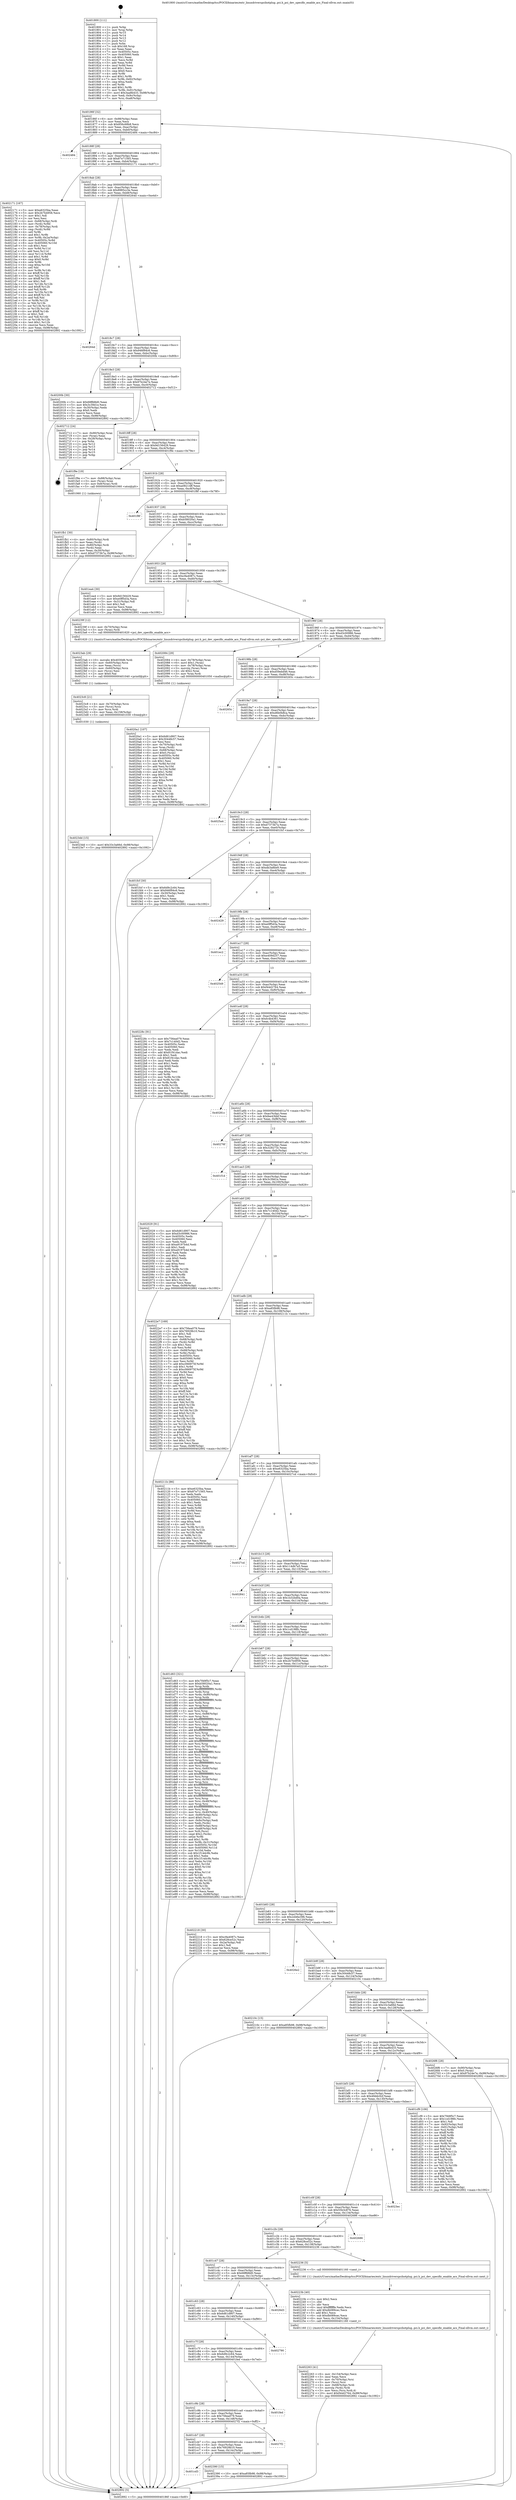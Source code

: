 digraph "0x401800" {
  label = "0x401800 (/mnt/c/Users/mathe/Desktop/tcc/POCII/binaries/extr_linuxdriverspcihotplug..pci.h_pci_dev_specific_enable_acs_Final-ollvm.out::main(0))"
  labelloc = "t"
  node[shape=record]

  Entry [label="",width=0.3,height=0.3,shape=circle,fillcolor=black,style=filled]
  "0x40186f" [label="{
     0x40186f [32]\l
     | [instrs]\l
     &nbsp;&nbsp;0x40186f \<+6\>: mov -0x98(%rbp),%eax\l
     &nbsp;&nbsp;0x401875 \<+2\>: mov %eax,%ecx\l
     &nbsp;&nbsp;0x401877 \<+6\>: sub $0x856c68b8,%ecx\l
     &nbsp;&nbsp;0x40187d \<+6\>: mov %eax,-0xac(%rbp)\l
     &nbsp;&nbsp;0x401883 \<+6\>: mov %ecx,-0xb0(%rbp)\l
     &nbsp;&nbsp;0x401889 \<+6\>: je 0000000000402484 \<main+0xc84\>\l
  }"]
  "0x402484" [label="{
     0x402484\l
  }", style=dashed]
  "0x40188f" [label="{
     0x40188f [28]\l
     | [instrs]\l
     &nbsp;&nbsp;0x40188f \<+5\>: jmp 0000000000401894 \<main+0x94\>\l
     &nbsp;&nbsp;0x401894 \<+6\>: mov -0xac(%rbp),%eax\l
     &nbsp;&nbsp;0x40189a \<+5\>: sub $0x87e71565,%eax\l
     &nbsp;&nbsp;0x40189f \<+6\>: mov %eax,-0xb4(%rbp)\l
     &nbsp;&nbsp;0x4018a5 \<+6\>: je 0000000000402171 \<main+0x971\>\l
  }"]
  Exit [label="",width=0.3,height=0.3,shape=circle,fillcolor=black,style=filled,peripheries=2]
  "0x402171" [label="{
     0x402171 [167]\l
     | [instrs]\l
     &nbsp;&nbsp;0x402171 \<+5\>: mov $0xe6325ba,%eax\l
     &nbsp;&nbsp;0x402176 \<+5\>: mov $0x2b7b4958,%ecx\l
     &nbsp;&nbsp;0x40217b \<+2\>: mov $0x1,%dl\l
     &nbsp;&nbsp;0x40217d \<+2\>: xor %esi,%esi\l
     &nbsp;&nbsp;0x40217f \<+4\>: mov -0x68(%rbp),%rdi\l
     &nbsp;&nbsp;0x402183 \<+3\>: mov (%rdi),%r8d\l
     &nbsp;&nbsp;0x402186 \<+4\>: mov -0x78(%rbp),%rdi\l
     &nbsp;&nbsp;0x40218a \<+3\>: cmp (%rdi),%r8d\l
     &nbsp;&nbsp;0x40218d \<+4\>: setl %r9b\l
     &nbsp;&nbsp;0x402191 \<+4\>: and $0x1,%r9b\l
     &nbsp;&nbsp;0x402195 \<+4\>: mov %r9b,-0x2a(%rbp)\l
     &nbsp;&nbsp;0x402199 \<+8\>: mov 0x40505c,%r8d\l
     &nbsp;&nbsp;0x4021a1 \<+8\>: mov 0x405060,%r10d\l
     &nbsp;&nbsp;0x4021a9 \<+3\>: sub $0x1,%esi\l
     &nbsp;&nbsp;0x4021ac \<+3\>: mov %r8d,%r11d\l
     &nbsp;&nbsp;0x4021af \<+3\>: add %esi,%r11d\l
     &nbsp;&nbsp;0x4021b2 \<+4\>: imul %r11d,%r8d\l
     &nbsp;&nbsp;0x4021b6 \<+4\>: and $0x1,%r8d\l
     &nbsp;&nbsp;0x4021ba \<+4\>: cmp $0x0,%r8d\l
     &nbsp;&nbsp;0x4021be \<+4\>: sete %r9b\l
     &nbsp;&nbsp;0x4021c2 \<+4\>: cmp $0xa,%r10d\l
     &nbsp;&nbsp;0x4021c6 \<+3\>: setl %bl\l
     &nbsp;&nbsp;0x4021c9 \<+3\>: mov %r9b,%r14b\l
     &nbsp;&nbsp;0x4021cc \<+4\>: xor $0xff,%r14b\l
     &nbsp;&nbsp;0x4021d0 \<+3\>: mov %bl,%r15b\l
     &nbsp;&nbsp;0x4021d3 \<+4\>: xor $0xff,%r15b\l
     &nbsp;&nbsp;0x4021d7 \<+3\>: xor $0x1,%dl\l
     &nbsp;&nbsp;0x4021da \<+3\>: mov %r14b,%r12b\l
     &nbsp;&nbsp;0x4021dd \<+4\>: and $0xff,%r12b\l
     &nbsp;&nbsp;0x4021e1 \<+3\>: and %dl,%r9b\l
     &nbsp;&nbsp;0x4021e4 \<+3\>: mov %r15b,%r13b\l
     &nbsp;&nbsp;0x4021e7 \<+4\>: and $0xff,%r13b\l
     &nbsp;&nbsp;0x4021eb \<+2\>: and %dl,%bl\l
     &nbsp;&nbsp;0x4021ed \<+3\>: or %r9b,%r12b\l
     &nbsp;&nbsp;0x4021f0 \<+3\>: or %bl,%r13b\l
     &nbsp;&nbsp;0x4021f3 \<+3\>: xor %r13b,%r12b\l
     &nbsp;&nbsp;0x4021f6 \<+3\>: or %r15b,%r14b\l
     &nbsp;&nbsp;0x4021f9 \<+4\>: xor $0xff,%r14b\l
     &nbsp;&nbsp;0x4021fd \<+3\>: or $0x1,%dl\l
     &nbsp;&nbsp;0x402200 \<+3\>: and %dl,%r14b\l
     &nbsp;&nbsp;0x402203 \<+3\>: or %r14b,%r12b\l
     &nbsp;&nbsp;0x402206 \<+4\>: test $0x1,%r12b\l
     &nbsp;&nbsp;0x40220a \<+3\>: cmovne %ecx,%eax\l
     &nbsp;&nbsp;0x40220d \<+6\>: mov %eax,-0x98(%rbp)\l
     &nbsp;&nbsp;0x402213 \<+5\>: jmp 0000000000402892 \<main+0x1092\>\l
  }"]
  "0x4018ab" [label="{
     0x4018ab [28]\l
     | [instrs]\l
     &nbsp;&nbsp;0x4018ab \<+5\>: jmp 00000000004018b0 \<main+0xb0\>\l
     &nbsp;&nbsp;0x4018b0 \<+6\>: mov -0xac(%rbp),%eax\l
     &nbsp;&nbsp;0x4018b6 \<+5\>: sub $0x8985cc3e,%eax\l
     &nbsp;&nbsp;0x4018bb \<+6\>: mov %eax,-0xb8(%rbp)\l
     &nbsp;&nbsp;0x4018c1 \<+6\>: je 000000000040264d \<main+0xe4d\>\l
  }"]
  "0x4023dd" [label="{
     0x4023dd [15]\l
     | [instrs]\l
     &nbsp;&nbsp;0x4023dd \<+10\>: movl $0x33c3a66d,-0x98(%rbp)\l
     &nbsp;&nbsp;0x4023e7 \<+5\>: jmp 0000000000402892 \<main+0x1092\>\l
  }"]
  "0x40264d" [label="{
     0x40264d\l
  }", style=dashed]
  "0x4018c7" [label="{
     0x4018c7 [28]\l
     | [instrs]\l
     &nbsp;&nbsp;0x4018c7 \<+5\>: jmp 00000000004018cc \<main+0xcc\>\l
     &nbsp;&nbsp;0x4018cc \<+6\>: mov -0xac(%rbp),%eax\l
     &nbsp;&nbsp;0x4018d2 \<+5\>: sub $0x946f94c6,%eax\l
     &nbsp;&nbsp;0x4018d7 \<+6\>: mov %eax,-0xbc(%rbp)\l
     &nbsp;&nbsp;0x4018dd \<+6\>: je 000000000040200b \<main+0x80b\>\l
  }"]
  "0x4023c8" [label="{
     0x4023c8 [21]\l
     | [instrs]\l
     &nbsp;&nbsp;0x4023c8 \<+4\>: mov -0x70(%rbp),%rcx\l
     &nbsp;&nbsp;0x4023cc \<+3\>: mov (%rcx),%rcx\l
     &nbsp;&nbsp;0x4023cf \<+3\>: mov %rcx,%rdi\l
     &nbsp;&nbsp;0x4023d2 \<+6\>: mov %eax,-0x158(%rbp)\l
     &nbsp;&nbsp;0x4023d8 \<+5\>: call 0000000000401030 \<free@plt\>\l
     | [calls]\l
     &nbsp;&nbsp;0x401030 \{1\} (unknown)\l
  }"]
  "0x40200b" [label="{
     0x40200b [30]\l
     | [instrs]\l
     &nbsp;&nbsp;0x40200b \<+5\>: mov $0x68ffd8d0,%eax\l
     &nbsp;&nbsp;0x402010 \<+5\>: mov $0x3c39d1e,%ecx\l
     &nbsp;&nbsp;0x402015 \<+3\>: mov -0x30(%rbp),%edx\l
     &nbsp;&nbsp;0x402018 \<+3\>: cmp $0x0,%edx\l
     &nbsp;&nbsp;0x40201b \<+3\>: cmove %ecx,%eax\l
     &nbsp;&nbsp;0x40201e \<+6\>: mov %eax,-0x98(%rbp)\l
     &nbsp;&nbsp;0x402024 \<+5\>: jmp 0000000000402892 \<main+0x1092\>\l
  }"]
  "0x4018e3" [label="{
     0x4018e3 [28]\l
     | [instrs]\l
     &nbsp;&nbsp;0x4018e3 \<+5\>: jmp 00000000004018e8 \<main+0xe8\>\l
     &nbsp;&nbsp;0x4018e8 \<+6\>: mov -0xac(%rbp),%eax\l
     &nbsp;&nbsp;0x4018ee \<+5\>: sub $0x97b24e7e,%eax\l
     &nbsp;&nbsp;0x4018f3 \<+6\>: mov %eax,-0xc0(%rbp)\l
     &nbsp;&nbsp;0x4018f9 \<+6\>: je 0000000000402712 \<main+0xf12\>\l
  }"]
  "0x4023ab" [label="{
     0x4023ab [29]\l
     | [instrs]\l
     &nbsp;&nbsp;0x4023ab \<+10\>: movabs $0x4030d6,%rdi\l
     &nbsp;&nbsp;0x4023b5 \<+4\>: mov -0x60(%rbp),%rcx\l
     &nbsp;&nbsp;0x4023b9 \<+2\>: mov %eax,(%rcx)\l
     &nbsp;&nbsp;0x4023bb \<+4\>: mov -0x60(%rbp),%rcx\l
     &nbsp;&nbsp;0x4023bf \<+2\>: mov (%rcx),%esi\l
     &nbsp;&nbsp;0x4023c1 \<+2\>: mov $0x0,%al\l
     &nbsp;&nbsp;0x4023c3 \<+5\>: call 0000000000401040 \<printf@plt\>\l
     | [calls]\l
     &nbsp;&nbsp;0x401040 \{1\} (unknown)\l
  }"]
  "0x402712" [label="{
     0x402712 [24]\l
     | [instrs]\l
     &nbsp;&nbsp;0x402712 \<+7\>: mov -0x90(%rbp),%rax\l
     &nbsp;&nbsp;0x402719 \<+2\>: mov (%rax),%eax\l
     &nbsp;&nbsp;0x40271b \<+4\>: lea -0x28(%rbp),%rsp\l
     &nbsp;&nbsp;0x40271f \<+1\>: pop %rbx\l
     &nbsp;&nbsp;0x402720 \<+2\>: pop %r12\l
     &nbsp;&nbsp;0x402722 \<+2\>: pop %r13\l
     &nbsp;&nbsp;0x402724 \<+2\>: pop %r14\l
     &nbsp;&nbsp;0x402726 \<+2\>: pop %r15\l
     &nbsp;&nbsp;0x402728 \<+1\>: pop %rbp\l
     &nbsp;&nbsp;0x402729 \<+1\>: ret\l
  }"]
  "0x4018ff" [label="{
     0x4018ff [28]\l
     | [instrs]\l
     &nbsp;&nbsp;0x4018ff \<+5\>: jmp 0000000000401904 \<main+0x104\>\l
     &nbsp;&nbsp;0x401904 \<+6\>: mov -0xac(%rbp),%eax\l
     &nbsp;&nbsp;0x40190a \<+5\>: sub $0x9d156429,%eax\l
     &nbsp;&nbsp;0x40190f \<+6\>: mov %eax,-0xc4(%rbp)\l
     &nbsp;&nbsp;0x401915 \<+6\>: je 0000000000401f9e \<main+0x79e\>\l
  }"]
  "0x401cd3" [label="{
     0x401cd3\l
  }", style=dashed]
  "0x401f9e" [label="{
     0x401f9e [19]\l
     | [instrs]\l
     &nbsp;&nbsp;0x401f9e \<+7\>: mov -0x88(%rbp),%rax\l
     &nbsp;&nbsp;0x401fa5 \<+3\>: mov (%rax),%rax\l
     &nbsp;&nbsp;0x401fa8 \<+4\>: mov 0x8(%rax),%rdi\l
     &nbsp;&nbsp;0x401fac \<+5\>: call 0000000000401060 \<atoi@plt\>\l
     | [calls]\l
     &nbsp;&nbsp;0x401060 \{1\} (unknown)\l
  }"]
  "0x40191b" [label="{
     0x40191b [28]\l
     | [instrs]\l
     &nbsp;&nbsp;0x40191b \<+5\>: jmp 0000000000401920 \<main+0x120\>\l
     &nbsp;&nbsp;0x401920 \<+6\>: mov -0xac(%rbp),%eax\l
     &nbsp;&nbsp;0x401926 \<+5\>: sub $0xa08214ff,%eax\l
     &nbsp;&nbsp;0x40192b \<+6\>: mov %eax,-0xc8(%rbp)\l
     &nbsp;&nbsp;0x401931 \<+6\>: je 0000000000401f8f \<main+0x78f\>\l
  }"]
  "0x402390" [label="{
     0x402390 [15]\l
     | [instrs]\l
     &nbsp;&nbsp;0x402390 \<+10\>: movl $0xa85fb98,-0x98(%rbp)\l
     &nbsp;&nbsp;0x40239a \<+5\>: jmp 0000000000402892 \<main+0x1092\>\l
  }"]
  "0x401f8f" [label="{
     0x401f8f\l
  }", style=dashed]
  "0x401937" [label="{
     0x401937 [28]\l
     | [instrs]\l
     &nbsp;&nbsp;0x401937 \<+5\>: jmp 000000000040193c \<main+0x13c\>\l
     &nbsp;&nbsp;0x40193c \<+6\>: mov -0xac(%rbp),%eax\l
     &nbsp;&nbsp;0x401942 \<+5\>: sub $0xb58020a1,%eax\l
     &nbsp;&nbsp;0x401947 \<+6\>: mov %eax,-0xcc(%rbp)\l
     &nbsp;&nbsp;0x40194d \<+6\>: je 0000000000401ea4 \<main+0x6a4\>\l
  }"]
  "0x401cb7" [label="{
     0x401cb7 [28]\l
     | [instrs]\l
     &nbsp;&nbsp;0x401cb7 \<+5\>: jmp 0000000000401cbc \<main+0x4bc\>\l
     &nbsp;&nbsp;0x401cbc \<+6\>: mov -0xac(%rbp),%eax\l
     &nbsp;&nbsp;0x401cc2 \<+5\>: sub $0x76929b10,%eax\l
     &nbsp;&nbsp;0x401cc7 \<+6\>: mov %eax,-0x14c(%rbp)\l
     &nbsp;&nbsp;0x401ccd \<+6\>: je 0000000000402390 \<main+0xb90\>\l
  }"]
  "0x401ea4" [label="{
     0x401ea4 [30]\l
     | [instrs]\l
     &nbsp;&nbsp;0x401ea4 \<+5\>: mov $0x9d156429,%eax\l
     &nbsp;&nbsp;0x401ea9 \<+5\>: mov $0xe0ff5d3a,%ecx\l
     &nbsp;&nbsp;0x401eae \<+3\>: mov -0x31(%rbp),%dl\l
     &nbsp;&nbsp;0x401eb1 \<+3\>: test $0x1,%dl\l
     &nbsp;&nbsp;0x401eb4 \<+3\>: cmovne %ecx,%eax\l
     &nbsp;&nbsp;0x401eb7 \<+6\>: mov %eax,-0x98(%rbp)\l
     &nbsp;&nbsp;0x401ebd \<+5\>: jmp 0000000000402892 \<main+0x1092\>\l
  }"]
  "0x401953" [label="{
     0x401953 [28]\l
     | [instrs]\l
     &nbsp;&nbsp;0x401953 \<+5\>: jmp 0000000000401958 \<main+0x158\>\l
     &nbsp;&nbsp;0x401958 \<+6\>: mov -0xac(%rbp),%eax\l
     &nbsp;&nbsp;0x40195e \<+5\>: sub $0xc9a4087c,%eax\l
     &nbsp;&nbsp;0x401963 \<+6\>: mov %eax,-0xd0(%rbp)\l
     &nbsp;&nbsp;0x401969 \<+6\>: je 000000000040239f \<main+0xb9f\>\l
  }"]
  "0x4027f2" [label="{
     0x4027f2\l
  }", style=dashed]
  "0x40239f" [label="{
     0x40239f [12]\l
     | [instrs]\l
     &nbsp;&nbsp;0x40239f \<+4\>: mov -0x70(%rbp),%rax\l
     &nbsp;&nbsp;0x4023a3 \<+3\>: mov (%rax),%rdi\l
     &nbsp;&nbsp;0x4023a6 \<+5\>: call 0000000000401620 \<pci_dev_specific_enable_acs\>\l
     | [calls]\l
     &nbsp;&nbsp;0x401620 \{1\} (/mnt/c/Users/mathe/Desktop/tcc/POCII/binaries/extr_linuxdriverspcihotplug..pci.h_pci_dev_specific_enable_acs_Final-ollvm.out::pci_dev_specific_enable_acs)\l
  }"]
  "0x40196f" [label="{
     0x40196f [28]\l
     | [instrs]\l
     &nbsp;&nbsp;0x40196f \<+5\>: jmp 0000000000401974 \<main+0x174\>\l
     &nbsp;&nbsp;0x401974 \<+6\>: mov -0xac(%rbp),%eax\l
     &nbsp;&nbsp;0x40197a \<+5\>: sub $0xd3c00986,%eax\l
     &nbsp;&nbsp;0x40197f \<+6\>: mov %eax,-0xd4(%rbp)\l
     &nbsp;&nbsp;0x401985 \<+6\>: je 0000000000402084 \<main+0x884\>\l
  }"]
  "0x401c9b" [label="{
     0x401c9b [28]\l
     | [instrs]\l
     &nbsp;&nbsp;0x401c9b \<+5\>: jmp 0000000000401ca0 \<main+0x4a0\>\l
     &nbsp;&nbsp;0x401ca0 \<+6\>: mov -0xac(%rbp),%eax\l
     &nbsp;&nbsp;0x401ca6 \<+5\>: sub $0x756ea079,%eax\l
     &nbsp;&nbsp;0x401cab \<+6\>: mov %eax,-0x148(%rbp)\l
     &nbsp;&nbsp;0x401cb1 \<+6\>: je 00000000004027f2 \<main+0xff2\>\l
  }"]
  "0x402084" [label="{
     0x402084 [29]\l
     | [instrs]\l
     &nbsp;&nbsp;0x402084 \<+4\>: mov -0x78(%rbp),%rax\l
     &nbsp;&nbsp;0x402088 \<+6\>: movl $0x1,(%rax)\l
     &nbsp;&nbsp;0x40208e \<+4\>: mov -0x78(%rbp),%rax\l
     &nbsp;&nbsp;0x402092 \<+3\>: movslq (%rax),%rax\l
     &nbsp;&nbsp;0x402095 \<+4\>: shl $0x2,%rax\l
     &nbsp;&nbsp;0x402099 \<+3\>: mov %rax,%rdi\l
     &nbsp;&nbsp;0x40209c \<+5\>: call 0000000000401050 \<malloc@plt\>\l
     | [calls]\l
     &nbsp;&nbsp;0x401050 \{1\} (unknown)\l
  }"]
  "0x40198b" [label="{
     0x40198b [28]\l
     | [instrs]\l
     &nbsp;&nbsp;0x40198b \<+5\>: jmp 0000000000401990 \<main+0x190\>\l
     &nbsp;&nbsp;0x401990 \<+6\>: mov -0xac(%rbp),%eax\l
     &nbsp;&nbsp;0x401996 \<+5\>: sub $0xd59ebd46,%eax\l
     &nbsp;&nbsp;0x40199b \<+6\>: mov %eax,-0xd8(%rbp)\l
     &nbsp;&nbsp;0x4019a1 \<+6\>: je 000000000040265c \<main+0xe5c\>\l
  }"]
  "0x401fed" [label="{
     0x401fed\l
  }", style=dashed]
  "0x40265c" [label="{
     0x40265c\l
  }", style=dashed]
  "0x4019a7" [label="{
     0x4019a7 [28]\l
     | [instrs]\l
     &nbsp;&nbsp;0x4019a7 \<+5\>: jmp 00000000004019ac \<main+0x1ac\>\l
     &nbsp;&nbsp;0x4019ac \<+6\>: mov -0xac(%rbp),%eax\l
     &nbsp;&nbsp;0x4019b2 \<+5\>: sub $0xd6b0b8ca,%eax\l
     &nbsp;&nbsp;0x4019b7 \<+6\>: mov %eax,-0xdc(%rbp)\l
     &nbsp;&nbsp;0x4019bd \<+6\>: je 00000000004025a4 \<main+0xda4\>\l
  }"]
  "0x401c7f" [label="{
     0x401c7f [28]\l
     | [instrs]\l
     &nbsp;&nbsp;0x401c7f \<+5\>: jmp 0000000000401c84 \<main+0x484\>\l
     &nbsp;&nbsp;0x401c84 \<+6\>: mov -0xac(%rbp),%eax\l
     &nbsp;&nbsp;0x401c8a \<+5\>: sub $0x6d9c2c64,%eax\l
     &nbsp;&nbsp;0x401c8f \<+6\>: mov %eax,-0x144(%rbp)\l
     &nbsp;&nbsp;0x401c95 \<+6\>: je 0000000000401fed \<main+0x7ed\>\l
  }"]
  "0x4025a4" [label="{
     0x4025a4\l
  }", style=dashed]
  "0x4019c3" [label="{
     0x4019c3 [28]\l
     | [instrs]\l
     &nbsp;&nbsp;0x4019c3 \<+5\>: jmp 00000000004019c8 \<main+0x1c8\>\l
     &nbsp;&nbsp;0x4019c8 \<+6\>: mov -0xac(%rbp),%eax\l
     &nbsp;&nbsp;0x4019ce \<+5\>: sub $0xd7373b7a,%eax\l
     &nbsp;&nbsp;0x4019d3 \<+6\>: mov %eax,-0xe0(%rbp)\l
     &nbsp;&nbsp;0x4019d9 \<+6\>: je 0000000000401fcf \<main+0x7cf\>\l
  }"]
  "0x402790" [label="{
     0x402790\l
  }", style=dashed]
  "0x401fcf" [label="{
     0x401fcf [30]\l
     | [instrs]\l
     &nbsp;&nbsp;0x401fcf \<+5\>: mov $0x6d9c2c64,%eax\l
     &nbsp;&nbsp;0x401fd4 \<+5\>: mov $0x946f94c6,%ecx\l
     &nbsp;&nbsp;0x401fd9 \<+3\>: mov -0x30(%rbp),%edx\l
     &nbsp;&nbsp;0x401fdc \<+3\>: cmp $0x1,%edx\l
     &nbsp;&nbsp;0x401fdf \<+3\>: cmovl %ecx,%eax\l
     &nbsp;&nbsp;0x401fe2 \<+6\>: mov %eax,-0x98(%rbp)\l
     &nbsp;&nbsp;0x401fe8 \<+5\>: jmp 0000000000402892 \<main+0x1092\>\l
  }"]
  "0x4019df" [label="{
     0x4019df [28]\l
     | [instrs]\l
     &nbsp;&nbsp;0x4019df \<+5\>: jmp 00000000004019e4 \<main+0x1e4\>\l
     &nbsp;&nbsp;0x4019e4 \<+6\>: mov -0xac(%rbp),%eax\l
     &nbsp;&nbsp;0x4019ea \<+5\>: sub $0xdb3a8be9,%eax\l
     &nbsp;&nbsp;0x4019ef \<+6\>: mov %eax,-0xe4(%rbp)\l
     &nbsp;&nbsp;0x4019f5 \<+6\>: je 0000000000402429 \<main+0xc29\>\l
  }"]
  "0x401c63" [label="{
     0x401c63 [28]\l
     | [instrs]\l
     &nbsp;&nbsp;0x401c63 \<+5\>: jmp 0000000000401c68 \<main+0x468\>\l
     &nbsp;&nbsp;0x401c68 \<+6\>: mov -0xac(%rbp),%eax\l
     &nbsp;&nbsp;0x401c6e \<+5\>: sub $0x6d61d907,%eax\l
     &nbsp;&nbsp;0x401c73 \<+6\>: mov %eax,-0x140(%rbp)\l
     &nbsp;&nbsp;0x401c79 \<+6\>: je 0000000000402790 \<main+0xf90\>\l
  }"]
  "0x402429" [label="{
     0x402429\l
  }", style=dashed]
  "0x4019fb" [label="{
     0x4019fb [28]\l
     | [instrs]\l
     &nbsp;&nbsp;0x4019fb \<+5\>: jmp 0000000000401a00 \<main+0x200\>\l
     &nbsp;&nbsp;0x401a00 \<+6\>: mov -0xac(%rbp),%eax\l
     &nbsp;&nbsp;0x401a06 \<+5\>: sub $0xe0ff5d3a,%eax\l
     &nbsp;&nbsp;0x401a0b \<+6\>: mov %eax,-0xe8(%rbp)\l
     &nbsp;&nbsp;0x401a11 \<+6\>: je 0000000000401ec2 \<main+0x6c2\>\l
  }"]
  "0x4026d3" [label="{
     0x4026d3\l
  }", style=dashed]
  "0x401ec2" [label="{
     0x401ec2\l
  }", style=dashed]
  "0x401a17" [label="{
     0x401a17 [28]\l
     | [instrs]\l
     &nbsp;&nbsp;0x401a17 \<+5\>: jmp 0000000000401a1c \<main+0x21c\>\l
     &nbsp;&nbsp;0x401a1c \<+6\>: mov -0xac(%rbp),%eax\l
     &nbsp;&nbsp;0x401a22 \<+5\>: sub $0xe409d257,%eax\l
     &nbsp;&nbsp;0x401a27 \<+6\>: mov %eax,-0xec(%rbp)\l
     &nbsp;&nbsp;0x401a2d \<+6\>: je 0000000000402549 \<main+0xd49\>\l
  }"]
  "0x402263" [label="{
     0x402263 [41]\l
     | [instrs]\l
     &nbsp;&nbsp;0x402263 \<+6\>: mov -0x154(%rbp),%ecx\l
     &nbsp;&nbsp;0x402269 \<+3\>: imul %eax,%ecx\l
     &nbsp;&nbsp;0x40226c \<+4\>: mov -0x70(%rbp),%rsi\l
     &nbsp;&nbsp;0x402270 \<+3\>: mov (%rsi),%rsi\l
     &nbsp;&nbsp;0x402273 \<+4\>: mov -0x68(%rbp),%rdi\l
     &nbsp;&nbsp;0x402277 \<+3\>: movslq (%rdi),%rdi\l
     &nbsp;&nbsp;0x40227a \<+3\>: mov %ecx,(%rsi,%rdi,4)\l
     &nbsp;&nbsp;0x40227d \<+10\>: movl $0xf44d2764,-0x98(%rbp)\l
     &nbsp;&nbsp;0x402287 \<+5\>: jmp 0000000000402892 \<main+0x1092\>\l
  }"]
  "0x402549" [label="{
     0x402549\l
  }", style=dashed]
  "0x401a33" [label="{
     0x401a33 [28]\l
     | [instrs]\l
     &nbsp;&nbsp;0x401a33 \<+5\>: jmp 0000000000401a38 \<main+0x238\>\l
     &nbsp;&nbsp;0x401a38 \<+6\>: mov -0xac(%rbp),%eax\l
     &nbsp;&nbsp;0x401a3e \<+5\>: sub $0xf44d2764,%eax\l
     &nbsp;&nbsp;0x401a43 \<+6\>: mov %eax,-0xf0(%rbp)\l
     &nbsp;&nbsp;0x401a49 \<+6\>: je 000000000040228c \<main+0xa8c\>\l
  }"]
  "0x40223b" [label="{
     0x40223b [40]\l
     | [instrs]\l
     &nbsp;&nbsp;0x40223b \<+5\>: mov $0x2,%ecx\l
     &nbsp;&nbsp;0x402240 \<+1\>: cltd\l
     &nbsp;&nbsp;0x402241 \<+2\>: idiv %ecx\l
     &nbsp;&nbsp;0x402243 \<+6\>: imul $0xfffffffe,%edx,%ecx\l
     &nbsp;&nbsp;0x402249 \<+6\>: add $0xdb089cec,%ecx\l
     &nbsp;&nbsp;0x40224f \<+3\>: add $0x1,%ecx\l
     &nbsp;&nbsp;0x402252 \<+6\>: sub $0xdb089cec,%ecx\l
     &nbsp;&nbsp;0x402258 \<+6\>: mov %ecx,-0x154(%rbp)\l
     &nbsp;&nbsp;0x40225e \<+5\>: call 0000000000401160 \<next_i\>\l
     | [calls]\l
     &nbsp;&nbsp;0x401160 \{1\} (/mnt/c/Users/mathe/Desktop/tcc/POCII/binaries/extr_linuxdriverspcihotplug..pci.h_pci_dev_specific_enable_acs_Final-ollvm.out::next_i)\l
  }"]
  "0x40228c" [label="{
     0x40228c [91]\l
     | [instrs]\l
     &nbsp;&nbsp;0x40228c \<+5\>: mov $0x756ea079,%eax\l
     &nbsp;&nbsp;0x402291 \<+5\>: mov $0x7c140d2,%ecx\l
     &nbsp;&nbsp;0x402296 \<+7\>: mov 0x40505c,%edx\l
     &nbsp;&nbsp;0x40229d \<+7\>: mov 0x405060,%esi\l
     &nbsp;&nbsp;0x4022a4 \<+2\>: mov %edx,%edi\l
     &nbsp;&nbsp;0x4022a6 \<+6\>: add $0x81f41dac,%edi\l
     &nbsp;&nbsp;0x4022ac \<+3\>: sub $0x1,%edi\l
     &nbsp;&nbsp;0x4022af \<+6\>: sub $0x81f41dac,%edi\l
     &nbsp;&nbsp;0x4022b5 \<+3\>: imul %edi,%edx\l
     &nbsp;&nbsp;0x4022b8 \<+3\>: and $0x1,%edx\l
     &nbsp;&nbsp;0x4022bb \<+3\>: cmp $0x0,%edx\l
     &nbsp;&nbsp;0x4022be \<+4\>: sete %r8b\l
     &nbsp;&nbsp;0x4022c2 \<+3\>: cmp $0xa,%esi\l
     &nbsp;&nbsp;0x4022c5 \<+4\>: setl %r9b\l
     &nbsp;&nbsp;0x4022c9 \<+3\>: mov %r8b,%r10b\l
     &nbsp;&nbsp;0x4022cc \<+3\>: and %r9b,%r10b\l
     &nbsp;&nbsp;0x4022cf \<+3\>: xor %r9b,%r8b\l
     &nbsp;&nbsp;0x4022d2 \<+3\>: or %r8b,%r10b\l
     &nbsp;&nbsp;0x4022d5 \<+4\>: test $0x1,%r10b\l
     &nbsp;&nbsp;0x4022d9 \<+3\>: cmovne %ecx,%eax\l
     &nbsp;&nbsp;0x4022dc \<+6\>: mov %eax,-0x98(%rbp)\l
     &nbsp;&nbsp;0x4022e2 \<+5\>: jmp 0000000000402892 \<main+0x1092\>\l
  }"]
  "0x401a4f" [label="{
     0x401a4f [28]\l
     | [instrs]\l
     &nbsp;&nbsp;0x401a4f \<+5\>: jmp 0000000000401a54 \<main+0x254\>\l
     &nbsp;&nbsp;0x401a54 \<+6\>: mov -0xac(%rbp),%eax\l
     &nbsp;&nbsp;0x401a5a \<+5\>: sub $0xfc4b4361,%eax\l
     &nbsp;&nbsp;0x401a5f \<+6\>: mov %eax,-0xf4(%rbp)\l
     &nbsp;&nbsp;0x401a65 \<+6\>: je 000000000040281c \<main+0x101c\>\l
  }"]
  "0x401c47" [label="{
     0x401c47 [28]\l
     | [instrs]\l
     &nbsp;&nbsp;0x401c47 \<+5\>: jmp 0000000000401c4c \<main+0x44c\>\l
     &nbsp;&nbsp;0x401c4c \<+6\>: mov -0xac(%rbp),%eax\l
     &nbsp;&nbsp;0x401c52 \<+5\>: sub $0x68ffd8d0,%eax\l
     &nbsp;&nbsp;0x401c57 \<+6\>: mov %eax,-0x13c(%rbp)\l
     &nbsp;&nbsp;0x401c5d \<+6\>: je 00000000004026d3 \<main+0xed3\>\l
  }"]
  "0x40281c" [label="{
     0x40281c\l
  }", style=dashed]
  "0x401a6b" [label="{
     0x401a6b [28]\l
     | [instrs]\l
     &nbsp;&nbsp;0x401a6b \<+5\>: jmp 0000000000401a70 \<main+0x270\>\l
     &nbsp;&nbsp;0x401a70 \<+6\>: mov -0xac(%rbp),%eax\l
     &nbsp;&nbsp;0x401a76 \<+5\>: sub $0xfee43bbf,%eax\l
     &nbsp;&nbsp;0x401a7b \<+6\>: mov %eax,-0xf8(%rbp)\l
     &nbsp;&nbsp;0x401a81 \<+6\>: je 000000000040276f \<main+0xf6f\>\l
  }"]
  "0x402236" [label="{
     0x402236 [5]\l
     | [instrs]\l
     &nbsp;&nbsp;0x402236 \<+5\>: call 0000000000401160 \<next_i\>\l
     | [calls]\l
     &nbsp;&nbsp;0x401160 \{1\} (/mnt/c/Users/mathe/Desktop/tcc/POCII/binaries/extr_linuxdriverspcihotplug..pci.h_pci_dev_specific_enable_acs_Final-ollvm.out::next_i)\l
  }"]
  "0x40276f" [label="{
     0x40276f\l
  }", style=dashed]
  "0x401a87" [label="{
     0x401a87 [28]\l
     | [instrs]\l
     &nbsp;&nbsp;0x401a87 \<+5\>: jmp 0000000000401a8c \<main+0x28c\>\l
     &nbsp;&nbsp;0x401a8c \<+6\>: mov -0xac(%rbp),%eax\l
     &nbsp;&nbsp;0x401a92 \<+5\>: sub $0x328273c,%eax\l
     &nbsp;&nbsp;0x401a97 \<+6\>: mov %eax,-0xfc(%rbp)\l
     &nbsp;&nbsp;0x401a9d \<+6\>: je 0000000000401f1d \<main+0x71d\>\l
  }"]
  "0x401c2b" [label="{
     0x401c2b [28]\l
     | [instrs]\l
     &nbsp;&nbsp;0x401c2b \<+5\>: jmp 0000000000401c30 \<main+0x430\>\l
     &nbsp;&nbsp;0x401c30 \<+6\>: mov -0xac(%rbp),%eax\l
     &nbsp;&nbsp;0x401c36 \<+5\>: sub $0x628ce52c,%eax\l
     &nbsp;&nbsp;0x401c3b \<+6\>: mov %eax,-0x138(%rbp)\l
     &nbsp;&nbsp;0x401c41 \<+6\>: je 0000000000402236 \<main+0xa36\>\l
  }"]
  "0x401f1d" [label="{
     0x401f1d\l
  }", style=dashed]
  "0x401aa3" [label="{
     0x401aa3 [28]\l
     | [instrs]\l
     &nbsp;&nbsp;0x401aa3 \<+5\>: jmp 0000000000401aa8 \<main+0x2a8\>\l
     &nbsp;&nbsp;0x401aa8 \<+6\>: mov -0xac(%rbp),%eax\l
     &nbsp;&nbsp;0x401aae \<+5\>: sub $0x3c39d1e,%eax\l
     &nbsp;&nbsp;0x401ab3 \<+6\>: mov %eax,-0x100(%rbp)\l
     &nbsp;&nbsp;0x401ab9 \<+6\>: je 0000000000402029 \<main+0x829\>\l
  }"]
  "0x402686" [label="{
     0x402686\l
  }", style=dashed]
  "0x402029" [label="{
     0x402029 [91]\l
     | [instrs]\l
     &nbsp;&nbsp;0x402029 \<+5\>: mov $0x6d61d907,%eax\l
     &nbsp;&nbsp;0x40202e \<+5\>: mov $0xd3c00986,%ecx\l
     &nbsp;&nbsp;0x402033 \<+7\>: mov 0x40505c,%edx\l
     &nbsp;&nbsp;0x40203a \<+7\>: mov 0x405060,%esi\l
     &nbsp;&nbsp;0x402041 \<+2\>: mov %edx,%edi\l
     &nbsp;&nbsp;0x402043 \<+6\>: sub $0xa9197b4d,%edi\l
     &nbsp;&nbsp;0x402049 \<+3\>: sub $0x1,%edi\l
     &nbsp;&nbsp;0x40204c \<+6\>: add $0xa9197b4d,%edi\l
     &nbsp;&nbsp;0x402052 \<+3\>: imul %edi,%edx\l
     &nbsp;&nbsp;0x402055 \<+3\>: and $0x1,%edx\l
     &nbsp;&nbsp;0x402058 \<+3\>: cmp $0x0,%edx\l
     &nbsp;&nbsp;0x40205b \<+4\>: sete %r8b\l
     &nbsp;&nbsp;0x40205f \<+3\>: cmp $0xa,%esi\l
     &nbsp;&nbsp;0x402062 \<+4\>: setl %r9b\l
     &nbsp;&nbsp;0x402066 \<+3\>: mov %r8b,%r10b\l
     &nbsp;&nbsp;0x402069 \<+3\>: and %r9b,%r10b\l
     &nbsp;&nbsp;0x40206c \<+3\>: xor %r9b,%r8b\l
     &nbsp;&nbsp;0x40206f \<+3\>: or %r8b,%r10b\l
     &nbsp;&nbsp;0x402072 \<+4\>: test $0x1,%r10b\l
     &nbsp;&nbsp;0x402076 \<+3\>: cmovne %ecx,%eax\l
     &nbsp;&nbsp;0x402079 \<+6\>: mov %eax,-0x98(%rbp)\l
     &nbsp;&nbsp;0x40207f \<+5\>: jmp 0000000000402892 \<main+0x1092\>\l
  }"]
  "0x401abf" [label="{
     0x401abf [28]\l
     | [instrs]\l
     &nbsp;&nbsp;0x401abf \<+5\>: jmp 0000000000401ac4 \<main+0x2c4\>\l
     &nbsp;&nbsp;0x401ac4 \<+6\>: mov -0xac(%rbp),%eax\l
     &nbsp;&nbsp;0x401aca \<+5\>: sub $0x7c140d2,%eax\l
     &nbsp;&nbsp;0x401acf \<+6\>: mov %eax,-0x104(%rbp)\l
     &nbsp;&nbsp;0x401ad5 \<+6\>: je 00000000004022e7 \<main+0xae7\>\l
  }"]
  "0x401c0f" [label="{
     0x401c0f [28]\l
     | [instrs]\l
     &nbsp;&nbsp;0x401c0f \<+5\>: jmp 0000000000401c14 \<main+0x414\>\l
     &nbsp;&nbsp;0x401c14 \<+6\>: mov -0xac(%rbp),%eax\l
     &nbsp;&nbsp;0x401c1a \<+5\>: sub $0x55b3c876,%eax\l
     &nbsp;&nbsp;0x401c1f \<+6\>: mov %eax,-0x134(%rbp)\l
     &nbsp;&nbsp;0x401c25 \<+6\>: je 0000000000402686 \<main+0xe86\>\l
  }"]
  "0x4022e7" [label="{
     0x4022e7 [169]\l
     | [instrs]\l
     &nbsp;&nbsp;0x4022e7 \<+5\>: mov $0x756ea079,%eax\l
     &nbsp;&nbsp;0x4022ec \<+5\>: mov $0x76929b10,%ecx\l
     &nbsp;&nbsp;0x4022f1 \<+2\>: mov $0x1,%dl\l
     &nbsp;&nbsp;0x4022f3 \<+2\>: xor %esi,%esi\l
     &nbsp;&nbsp;0x4022f5 \<+4\>: mov -0x68(%rbp),%rdi\l
     &nbsp;&nbsp;0x4022f9 \<+3\>: mov (%rdi),%r8d\l
     &nbsp;&nbsp;0x4022fc \<+3\>: sub $0x1,%esi\l
     &nbsp;&nbsp;0x4022ff \<+3\>: sub %esi,%r8d\l
     &nbsp;&nbsp;0x402302 \<+4\>: mov -0x68(%rbp),%rdi\l
     &nbsp;&nbsp;0x402306 \<+3\>: mov %r8d,(%rdi)\l
     &nbsp;&nbsp;0x402309 \<+7\>: mov 0x40505c,%esi\l
     &nbsp;&nbsp;0x402310 \<+8\>: mov 0x405060,%r8d\l
     &nbsp;&nbsp;0x402318 \<+3\>: mov %esi,%r9d\l
     &nbsp;&nbsp;0x40231b \<+7\>: add $0xc066975f,%r9d\l
     &nbsp;&nbsp;0x402322 \<+4\>: sub $0x1,%r9d\l
     &nbsp;&nbsp;0x402326 \<+7\>: sub $0xc066975f,%r9d\l
     &nbsp;&nbsp;0x40232d \<+4\>: imul %r9d,%esi\l
     &nbsp;&nbsp;0x402331 \<+3\>: and $0x1,%esi\l
     &nbsp;&nbsp;0x402334 \<+3\>: cmp $0x0,%esi\l
     &nbsp;&nbsp;0x402337 \<+4\>: sete %r10b\l
     &nbsp;&nbsp;0x40233b \<+4\>: cmp $0xa,%r8d\l
     &nbsp;&nbsp;0x40233f \<+4\>: setl %r11b\l
     &nbsp;&nbsp;0x402343 \<+3\>: mov %r10b,%bl\l
     &nbsp;&nbsp;0x402346 \<+3\>: xor $0xff,%bl\l
     &nbsp;&nbsp;0x402349 \<+3\>: mov %r11b,%r14b\l
     &nbsp;&nbsp;0x40234c \<+4\>: xor $0xff,%r14b\l
     &nbsp;&nbsp;0x402350 \<+3\>: xor $0x0,%dl\l
     &nbsp;&nbsp;0x402353 \<+3\>: mov %bl,%r15b\l
     &nbsp;&nbsp;0x402356 \<+4\>: and $0x0,%r15b\l
     &nbsp;&nbsp;0x40235a \<+3\>: and %dl,%r10b\l
     &nbsp;&nbsp;0x40235d \<+3\>: mov %r14b,%r12b\l
     &nbsp;&nbsp;0x402360 \<+4\>: and $0x0,%r12b\l
     &nbsp;&nbsp;0x402364 \<+3\>: and %dl,%r11b\l
     &nbsp;&nbsp;0x402367 \<+3\>: or %r10b,%r15b\l
     &nbsp;&nbsp;0x40236a \<+3\>: or %r11b,%r12b\l
     &nbsp;&nbsp;0x40236d \<+3\>: xor %r12b,%r15b\l
     &nbsp;&nbsp;0x402370 \<+3\>: or %r14b,%bl\l
     &nbsp;&nbsp;0x402373 \<+3\>: xor $0xff,%bl\l
     &nbsp;&nbsp;0x402376 \<+3\>: or $0x0,%dl\l
     &nbsp;&nbsp;0x402379 \<+2\>: and %dl,%bl\l
     &nbsp;&nbsp;0x40237b \<+3\>: or %bl,%r15b\l
     &nbsp;&nbsp;0x40237e \<+4\>: test $0x1,%r15b\l
     &nbsp;&nbsp;0x402382 \<+3\>: cmovne %ecx,%eax\l
     &nbsp;&nbsp;0x402385 \<+6\>: mov %eax,-0x98(%rbp)\l
     &nbsp;&nbsp;0x40238b \<+5\>: jmp 0000000000402892 \<main+0x1092\>\l
  }"]
  "0x401adb" [label="{
     0x401adb [28]\l
     | [instrs]\l
     &nbsp;&nbsp;0x401adb \<+5\>: jmp 0000000000401ae0 \<main+0x2e0\>\l
     &nbsp;&nbsp;0x401ae0 \<+6\>: mov -0xac(%rbp),%eax\l
     &nbsp;&nbsp;0x401ae6 \<+5\>: sub $0xa85fb98,%eax\l
     &nbsp;&nbsp;0x401aeb \<+6\>: mov %eax,-0x108(%rbp)\l
     &nbsp;&nbsp;0x401af1 \<+6\>: je 000000000040211b \<main+0x91b\>\l
  }"]
  "0x4023ec" [label="{
     0x4023ec\l
  }", style=dashed]
  "0x40211b" [label="{
     0x40211b [86]\l
     | [instrs]\l
     &nbsp;&nbsp;0x40211b \<+5\>: mov $0xe6325ba,%eax\l
     &nbsp;&nbsp;0x402120 \<+5\>: mov $0x87e71565,%ecx\l
     &nbsp;&nbsp;0x402125 \<+2\>: xor %edx,%edx\l
     &nbsp;&nbsp;0x402127 \<+7\>: mov 0x40505c,%esi\l
     &nbsp;&nbsp;0x40212e \<+7\>: mov 0x405060,%edi\l
     &nbsp;&nbsp;0x402135 \<+3\>: sub $0x1,%edx\l
     &nbsp;&nbsp;0x402138 \<+3\>: mov %esi,%r8d\l
     &nbsp;&nbsp;0x40213b \<+3\>: add %edx,%r8d\l
     &nbsp;&nbsp;0x40213e \<+4\>: imul %r8d,%esi\l
     &nbsp;&nbsp;0x402142 \<+3\>: and $0x1,%esi\l
     &nbsp;&nbsp;0x402145 \<+3\>: cmp $0x0,%esi\l
     &nbsp;&nbsp;0x402148 \<+4\>: sete %r9b\l
     &nbsp;&nbsp;0x40214c \<+3\>: cmp $0xa,%edi\l
     &nbsp;&nbsp;0x40214f \<+4\>: setl %r10b\l
     &nbsp;&nbsp;0x402153 \<+3\>: mov %r9b,%r11b\l
     &nbsp;&nbsp;0x402156 \<+3\>: and %r10b,%r11b\l
     &nbsp;&nbsp;0x402159 \<+3\>: xor %r10b,%r9b\l
     &nbsp;&nbsp;0x40215c \<+3\>: or %r9b,%r11b\l
     &nbsp;&nbsp;0x40215f \<+4\>: test $0x1,%r11b\l
     &nbsp;&nbsp;0x402163 \<+3\>: cmovne %ecx,%eax\l
     &nbsp;&nbsp;0x402166 \<+6\>: mov %eax,-0x98(%rbp)\l
     &nbsp;&nbsp;0x40216c \<+5\>: jmp 0000000000402892 \<main+0x1092\>\l
  }"]
  "0x401af7" [label="{
     0x401af7 [28]\l
     | [instrs]\l
     &nbsp;&nbsp;0x401af7 \<+5\>: jmp 0000000000401afc \<main+0x2fc\>\l
     &nbsp;&nbsp;0x401afc \<+6\>: mov -0xac(%rbp),%eax\l
     &nbsp;&nbsp;0x401b02 \<+5\>: sub $0xe6325ba,%eax\l
     &nbsp;&nbsp;0x401b07 \<+6\>: mov %eax,-0x10c(%rbp)\l
     &nbsp;&nbsp;0x401b0d \<+6\>: je 00000000004027cd \<main+0xfcd\>\l
  }"]
  "0x4020a1" [label="{
     0x4020a1 [107]\l
     | [instrs]\l
     &nbsp;&nbsp;0x4020a1 \<+5\>: mov $0x6d61d907,%ecx\l
     &nbsp;&nbsp;0x4020a6 \<+5\>: mov $0x30448c57,%edx\l
     &nbsp;&nbsp;0x4020ab \<+2\>: xor %esi,%esi\l
     &nbsp;&nbsp;0x4020ad \<+4\>: mov -0x70(%rbp),%rdi\l
     &nbsp;&nbsp;0x4020b1 \<+3\>: mov %rax,(%rdi)\l
     &nbsp;&nbsp;0x4020b4 \<+4\>: mov -0x68(%rbp),%rax\l
     &nbsp;&nbsp;0x4020b8 \<+6\>: movl $0x0,(%rax)\l
     &nbsp;&nbsp;0x4020be \<+8\>: mov 0x40505c,%r8d\l
     &nbsp;&nbsp;0x4020c6 \<+8\>: mov 0x405060,%r9d\l
     &nbsp;&nbsp;0x4020ce \<+3\>: sub $0x1,%esi\l
     &nbsp;&nbsp;0x4020d1 \<+3\>: mov %r8d,%r10d\l
     &nbsp;&nbsp;0x4020d4 \<+3\>: add %esi,%r10d\l
     &nbsp;&nbsp;0x4020d7 \<+4\>: imul %r10d,%r8d\l
     &nbsp;&nbsp;0x4020db \<+4\>: and $0x1,%r8d\l
     &nbsp;&nbsp;0x4020df \<+4\>: cmp $0x0,%r8d\l
     &nbsp;&nbsp;0x4020e3 \<+4\>: sete %r11b\l
     &nbsp;&nbsp;0x4020e7 \<+4\>: cmp $0xa,%r9d\l
     &nbsp;&nbsp;0x4020eb \<+3\>: setl %bl\l
     &nbsp;&nbsp;0x4020ee \<+3\>: mov %r11b,%r14b\l
     &nbsp;&nbsp;0x4020f1 \<+3\>: and %bl,%r14b\l
     &nbsp;&nbsp;0x4020f4 \<+3\>: xor %bl,%r11b\l
     &nbsp;&nbsp;0x4020f7 \<+3\>: or %r11b,%r14b\l
     &nbsp;&nbsp;0x4020fa \<+4\>: test $0x1,%r14b\l
     &nbsp;&nbsp;0x4020fe \<+3\>: cmovne %edx,%ecx\l
     &nbsp;&nbsp;0x402101 \<+6\>: mov %ecx,-0x98(%rbp)\l
     &nbsp;&nbsp;0x402107 \<+5\>: jmp 0000000000402892 \<main+0x1092\>\l
  }"]
  "0x4027cd" [label="{
     0x4027cd\l
  }", style=dashed]
  "0x401b13" [label="{
     0x401b13 [28]\l
     | [instrs]\l
     &nbsp;&nbsp;0x401b13 \<+5\>: jmp 0000000000401b18 \<main+0x318\>\l
     &nbsp;&nbsp;0x401b18 \<+6\>: mov -0xac(%rbp),%eax\l
     &nbsp;&nbsp;0x401b1e \<+5\>: sub $0x114db7a5,%eax\l
     &nbsp;&nbsp;0x401b23 \<+6\>: mov %eax,-0x110(%rbp)\l
     &nbsp;&nbsp;0x401b29 \<+6\>: je 0000000000402841 \<main+0x1041\>\l
  }"]
  "0x401fb1" [label="{
     0x401fb1 [30]\l
     | [instrs]\l
     &nbsp;&nbsp;0x401fb1 \<+4\>: mov -0x80(%rbp),%rdi\l
     &nbsp;&nbsp;0x401fb5 \<+2\>: mov %eax,(%rdi)\l
     &nbsp;&nbsp;0x401fb7 \<+4\>: mov -0x80(%rbp),%rdi\l
     &nbsp;&nbsp;0x401fbb \<+2\>: mov (%rdi),%eax\l
     &nbsp;&nbsp;0x401fbd \<+3\>: mov %eax,-0x30(%rbp)\l
     &nbsp;&nbsp;0x401fc0 \<+10\>: movl $0xd7373b7a,-0x98(%rbp)\l
     &nbsp;&nbsp;0x401fca \<+5\>: jmp 0000000000402892 \<main+0x1092\>\l
  }"]
  "0x402841" [label="{
     0x402841\l
  }", style=dashed]
  "0x401b2f" [label="{
     0x401b2f [28]\l
     | [instrs]\l
     &nbsp;&nbsp;0x401b2f \<+5\>: jmp 0000000000401b34 \<main+0x334\>\l
     &nbsp;&nbsp;0x401b34 \<+6\>: mov -0xac(%rbp),%eax\l
     &nbsp;&nbsp;0x401b3a \<+5\>: sub $0x1b32bd0a,%eax\l
     &nbsp;&nbsp;0x401b3f \<+6\>: mov %eax,-0x114(%rbp)\l
     &nbsp;&nbsp;0x401b45 \<+6\>: je 000000000040252b \<main+0xd2b\>\l
  }"]
  "0x401800" [label="{
     0x401800 [111]\l
     | [instrs]\l
     &nbsp;&nbsp;0x401800 \<+1\>: push %rbp\l
     &nbsp;&nbsp;0x401801 \<+3\>: mov %rsp,%rbp\l
     &nbsp;&nbsp;0x401804 \<+2\>: push %r15\l
     &nbsp;&nbsp;0x401806 \<+2\>: push %r14\l
     &nbsp;&nbsp;0x401808 \<+2\>: push %r13\l
     &nbsp;&nbsp;0x40180a \<+2\>: push %r12\l
     &nbsp;&nbsp;0x40180c \<+1\>: push %rbx\l
     &nbsp;&nbsp;0x40180d \<+7\>: sub $0x168,%rsp\l
     &nbsp;&nbsp;0x401814 \<+2\>: xor %eax,%eax\l
     &nbsp;&nbsp;0x401816 \<+7\>: mov 0x40505c,%ecx\l
     &nbsp;&nbsp;0x40181d \<+7\>: mov 0x405060,%edx\l
     &nbsp;&nbsp;0x401824 \<+3\>: sub $0x1,%eax\l
     &nbsp;&nbsp;0x401827 \<+3\>: mov %ecx,%r8d\l
     &nbsp;&nbsp;0x40182a \<+3\>: add %eax,%r8d\l
     &nbsp;&nbsp;0x40182d \<+4\>: imul %r8d,%ecx\l
     &nbsp;&nbsp;0x401831 \<+3\>: and $0x1,%ecx\l
     &nbsp;&nbsp;0x401834 \<+3\>: cmp $0x0,%ecx\l
     &nbsp;&nbsp;0x401837 \<+4\>: sete %r9b\l
     &nbsp;&nbsp;0x40183b \<+4\>: and $0x1,%r9b\l
     &nbsp;&nbsp;0x40183f \<+7\>: mov %r9b,-0x92(%rbp)\l
     &nbsp;&nbsp;0x401846 \<+3\>: cmp $0xa,%edx\l
     &nbsp;&nbsp;0x401849 \<+4\>: setl %r9b\l
     &nbsp;&nbsp;0x40184d \<+4\>: and $0x1,%r9b\l
     &nbsp;&nbsp;0x401851 \<+7\>: mov %r9b,-0x91(%rbp)\l
     &nbsp;&nbsp;0x401858 \<+10\>: movl $0x3aa8b433,-0x98(%rbp)\l
     &nbsp;&nbsp;0x401862 \<+6\>: mov %edi,-0x9c(%rbp)\l
     &nbsp;&nbsp;0x401868 \<+7\>: mov %rsi,-0xa8(%rbp)\l
  }"]
  "0x40252b" [label="{
     0x40252b\l
  }", style=dashed]
  "0x401b4b" [label="{
     0x401b4b [28]\l
     | [instrs]\l
     &nbsp;&nbsp;0x401b4b \<+5\>: jmp 0000000000401b50 \<main+0x350\>\l
     &nbsp;&nbsp;0x401b50 \<+6\>: mov -0xac(%rbp),%eax\l
     &nbsp;&nbsp;0x401b56 \<+5\>: sub $0x1cd198fc,%eax\l
     &nbsp;&nbsp;0x401b5b \<+6\>: mov %eax,-0x118(%rbp)\l
     &nbsp;&nbsp;0x401b61 \<+6\>: je 0000000000401d63 \<main+0x563\>\l
  }"]
  "0x402892" [label="{
     0x402892 [5]\l
     | [instrs]\l
     &nbsp;&nbsp;0x402892 \<+5\>: jmp 000000000040186f \<main+0x6f\>\l
  }"]
  "0x401d63" [label="{
     0x401d63 [321]\l
     | [instrs]\l
     &nbsp;&nbsp;0x401d63 \<+5\>: mov $0x7f49f5c7,%eax\l
     &nbsp;&nbsp;0x401d68 \<+5\>: mov $0xb58020a1,%ecx\l
     &nbsp;&nbsp;0x401d6d \<+3\>: mov %rsp,%rdx\l
     &nbsp;&nbsp;0x401d70 \<+4\>: add $0xfffffffffffffff0,%rdx\l
     &nbsp;&nbsp;0x401d74 \<+3\>: mov %rdx,%rsp\l
     &nbsp;&nbsp;0x401d77 \<+7\>: mov %rdx,-0x90(%rbp)\l
     &nbsp;&nbsp;0x401d7e \<+3\>: mov %rsp,%rdx\l
     &nbsp;&nbsp;0x401d81 \<+4\>: add $0xfffffffffffffff0,%rdx\l
     &nbsp;&nbsp;0x401d85 \<+3\>: mov %rdx,%rsp\l
     &nbsp;&nbsp;0x401d88 \<+3\>: mov %rsp,%rsi\l
     &nbsp;&nbsp;0x401d8b \<+4\>: add $0xfffffffffffffff0,%rsi\l
     &nbsp;&nbsp;0x401d8f \<+3\>: mov %rsi,%rsp\l
     &nbsp;&nbsp;0x401d92 \<+7\>: mov %rsi,-0x88(%rbp)\l
     &nbsp;&nbsp;0x401d99 \<+3\>: mov %rsp,%rsi\l
     &nbsp;&nbsp;0x401d9c \<+4\>: add $0xfffffffffffffff0,%rsi\l
     &nbsp;&nbsp;0x401da0 \<+3\>: mov %rsi,%rsp\l
     &nbsp;&nbsp;0x401da3 \<+4\>: mov %rsi,-0x80(%rbp)\l
     &nbsp;&nbsp;0x401da7 \<+3\>: mov %rsp,%rsi\l
     &nbsp;&nbsp;0x401daa \<+4\>: add $0xfffffffffffffff0,%rsi\l
     &nbsp;&nbsp;0x401dae \<+3\>: mov %rsi,%rsp\l
     &nbsp;&nbsp;0x401db1 \<+4\>: mov %rsi,-0x78(%rbp)\l
     &nbsp;&nbsp;0x401db5 \<+3\>: mov %rsp,%rsi\l
     &nbsp;&nbsp;0x401db8 \<+4\>: add $0xfffffffffffffff0,%rsi\l
     &nbsp;&nbsp;0x401dbc \<+3\>: mov %rsi,%rsp\l
     &nbsp;&nbsp;0x401dbf \<+4\>: mov %rsi,-0x70(%rbp)\l
     &nbsp;&nbsp;0x401dc3 \<+3\>: mov %rsp,%rsi\l
     &nbsp;&nbsp;0x401dc6 \<+4\>: add $0xfffffffffffffff0,%rsi\l
     &nbsp;&nbsp;0x401dca \<+3\>: mov %rsi,%rsp\l
     &nbsp;&nbsp;0x401dcd \<+4\>: mov %rsi,-0x68(%rbp)\l
     &nbsp;&nbsp;0x401dd1 \<+3\>: mov %rsp,%rsi\l
     &nbsp;&nbsp;0x401dd4 \<+4\>: add $0xfffffffffffffff0,%rsi\l
     &nbsp;&nbsp;0x401dd8 \<+3\>: mov %rsi,%rsp\l
     &nbsp;&nbsp;0x401ddb \<+4\>: mov %rsi,-0x60(%rbp)\l
     &nbsp;&nbsp;0x401ddf \<+3\>: mov %rsp,%rsi\l
     &nbsp;&nbsp;0x401de2 \<+4\>: add $0xfffffffffffffff0,%rsi\l
     &nbsp;&nbsp;0x401de6 \<+3\>: mov %rsi,%rsp\l
     &nbsp;&nbsp;0x401de9 \<+4\>: mov %rsi,-0x58(%rbp)\l
     &nbsp;&nbsp;0x401ded \<+3\>: mov %rsp,%rsi\l
     &nbsp;&nbsp;0x401df0 \<+4\>: add $0xfffffffffffffff0,%rsi\l
     &nbsp;&nbsp;0x401df4 \<+3\>: mov %rsi,%rsp\l
     &nbsp;&nbsp;0x401df7 \<+4\>: mov %rsi,-0x50(%rbp)\l
     &nbsp;&nbsp;0x401dfb \<+3\>: mov %rsp,%rsi\l
     &nbsp;&nbsp;0x401dfe \<+4\>: add $0xfffffffffffffff0,%rsi\l
     &nbsp;&nbsp;0x401e02 \<+3\>: mov %rsi,%rsp\l
     &nbsp;&nbsp;0x401e05 \<+4\>: mov %rsi,-0x48(%rbp)\l
     &nbsp;&nbsp;0x401e09 \<+3\>: mov %rsp,%rsi\l
     &nbsp;&nbsp;0x401e0c \<+4\>: add $0xfffffffffffffff0,%rsi\l
     &nbsp;&nbsp;0x401e10 \<+3\>: mov %rsi,%rsp\l
     &nbsp;&nbsp;0x401e13 \<+4\>: mov %rsi,-0x40(%rbp)\l
     &nbsp;&nbsp;0x401e17 \<+7\>: mov -0x90(%rbp),%rsi\l
     &nbsp;&nbsp;0x401e1e \<+6\>: movl $0x0,(%rsi)\l
     &nbsp;&nbsp;0x401e24 \<+6\>: mov -0x9c(%rbp),%edi\l
     &nbsp;&nbsp;0x401e2a \<+2\>: mov %edi,(%rdx)\l
     &nbsp;&nbsp;0x401e2c \<+7\>: mov -0x88(%rbp),%rsi\l
     &nbsp;&nbsp;0x401e33 \<+7\>: mov -0xa8(%rbp),%r8\l
     &nbsp;&nbsp;0x401e3a \<+3\>: mov %r8,(%rsi)\l
     &nbsp;&nbsp;0x401e3d \<+3\>: cmpl $0x2,(%rdx)\l
     &nbsp;&nbsp;0x401e40 \<+4\>: setne %r9b\l
     &nbsp;&nbsp;0x401e44 \<+4\>: and $0x1,%r9b\l
     &nbsp;&nbsp;0x401e48 \<+4\>: mov %r9b,-0x31(%rbp)\l
     &nbsp;&nbsp;0x401e4c \<+8\>: mov 0x40505c,%r10d\l
     &nbsp;&nbsp;0x401e54 \<+8\>: mov 0x405060,%r11d\l
     &nbsp;&nbsp;0x401e5c \<+3\>: mov %r10d,%ebx\l
     &nbsp;&nbsp;0x401e5f \<+6\>: sub $0x1f14dc9b,%ebx\l
     &nbsp;&nbsp;0x401e65 \<+3\>: sub $0x1,%ebx\l
     &nbsp;&nbsp;0x401e68 \<+6\>: add $0x1f14dc9b,%ebx\l
     &nbsp;&nbsp;0x401e6e \<+4\>: imul %ebx,%r10d\l
     &nbsp;&nbsp;0x401e72 \<+4\>: and $0x1,%r10d\l
     &nbsp;&nbsp;0x401e76 \<+4\>: cmp $0x0,%r10d\l
     &nbsp;&nbsp;0x401e7a \<+4\>: sete %r9b\l
     &nbsp;&nbsp;0x401e7e \<+4\>: cmp $0xa,%r11d\l
     &nbsp;&nbsp;0x401e82 \<+4\>: setl %r14b\l
     &nbsp;&nbsp;0x401e86 \<+3\>: mov %r9b,%r15b\l
     &nbsp;&nbsp;0x401e89 \<+3\>: and %r14b,%r15b\l
     &nbsp;&nbsp;0x401e8c \<+3\>: xor %r14b,%r9b\l
     &nbsp;&nbsp;0x401e8f \<+3\>: or %r9b,%r15b\l
     &nbsp;&nbsp;0x401e92 \<+4\>: test $0x1,%r15b\l
     &nbsp;&nbsp;0x401e96 \<+3\>: cmovne %ecx,%eax\l
     &nbsp;&nbsp;0x401e99 \<+6\>: mov %eax,-0x98(%rbp)\l
     &nbsp;&nbsp;0x401e9f \<+5\>: jmp 0000000000402892 \<main+0x1092\>\l
  }"]
  "0x401b67" [label="{
     0x401b67 [28]\l
     | [instrs]\l
     &nbsp;&nbsp;0x401b67 \<+5\>: jmp 0000000000401b6c \<main+0x36c\>\l
     &nbsp;&nbsp;0x401b6c \<+6\>: mov -0xac(%rbp),%eax\l
     &nbsp;&nbsp;0x401b72 \<+5\>: sub $0x2b7b4958,%eax\l
     &nbsp;&nbsp;0x401b77 \<+6\>: mov %eax,-0x11c(%rbp)\l
     &nbsp;&nbsp;0x401b7d \<+6\>: je 0000000000402218 \<main+0xa18\>\l
  }"]
  "0x401bf3" [label="{
     0x401bf3 [28]\l
     | [instrs]\l
     &nbsp;&nbsp;0x401bf3 \<+5\>: jmp 0000000000401bf8 \<main+0x3f8\>\l
     &nbsp;&nbsp;0x401bf8 \<+6\>: mov -0xac(%rbp),%eax\l
     &nbsp;&nbsp;0x401bfe \<+5\>: sub $0x49ddc0cf,%eax\l
     &nbsp;&nbsp;0x401c03 \<+6\>: mov %eax,-0x130(%rbp)\l
     &nbsp;&nbsp;0x401c09 \<+6\>: je 00000000004023ec \<main+0xbec\>\l
  }"]
  "0x402218" [label="{
     0x402218 [30]\l
     | [instrs]\l
     &nbsp;&nbsp;0x402218 \<+5\>: mov $0xc9a4087c,%eax\l
     &nbsp;&nbsp;0x40221d \<+5\>: mov $0x628ce52c,%ecx\l
     &nbsp;&nbsp;0x402222 \<+3\>: mov -0x2a(%rbp),%dl\l
     &nbsp;&nbsp;0x402225 \<+3\>: test $0x1,%dl\l
     &nbsp;&nbsp;0x402228 \<+3\>: cmovne %ecx,%eax\l
     &nbsp;&nbsp;0x40222b \<+6\>: mov %eax,-0x98(%rbp)\l
     &nbsp;&nbsp;0x402231 \<+5\>: jmp 0000000000402892 \<main+0x1092\>\l
  }"]
  "0x401b83" [label="{
     0x401b83 [28]\l
     | [instrs]\l
     &nbsp;&nbsp;0x401b83 \<+5\>: jmp 0000000000401b88 \<main+0x388\>\l
     &nbsp;&nbsp;0x401b88 \<+6\>: mov -0xac(%rbp),%eax\l
     &nbsp;&nbsp;0x401b8e \<+5\>: sub $0x2d46e396,%eax\l
     &nbsp;&nbsp;0x401b93 \<+6\>: mov %eax,-0x120(%rbp)\l
     &nbsp;&nbsp;0x401b99 \<+6\>: je 00000000004026e2 \<main+0xee2\>\l
  }"]
  "0x401cf9" [label="{
     0x401cf9 [106]\l
     | [instrs]\l
     &nbsp;&nbsp;0x401cf9 \<+5\>: mov $0x7f49f5c7,%eax\l
     &nbsp;&nbsp;0x401cfe \<+5\>: mov $0x1cd198fc,%ecx\l
     &nbsp;&nbsp;0x401d03 \<+2\>: mov $0x1,%dl\l
     &nbsp;&nbsp;0x401d05 \<+7\>: mov -0x92(%rbp),%sil\l
     &nbsp;&nbsp;0x401d0c \<+7\>: mov -0x91(%rbp),%dil\l
     &nbsp;&nbsp;0x401d13 \<+3\>: mov %sil,%r8b\l
     &nbsp;&nbsp;0x401d16 \<+4\>: xor $0xff,%r8b\l
     &nbsp;&nbsp;0x401d1a \<+3\>: mov %dil,%r9b\l
     &nbsp;&nbsp;0x401d1d \<+4\>: xor $0xff,%r9b\l
     &nbsp;&nbsp;0x401d21 \<+3\>: xor $0x0,%dl\l
     &nbsp;&nbsp;0x401d24 \<+3\>: mov %r8b,%r10b\l
     &nbsp;&nbsp;0x401d27 \<+4\>: and $0x0,%r10b\l
     &nbsp;&nbsp;0x401d2b \<+3\>: and %dl,%sil\l
     &nbsp;&nbsp;0x401d2e \<+3\>: mov %r9b,%r11b\l
     &nbsp;&nbsp;0x401d31 \<+4\>: and $0x0,%r11b\l
     &nbsp;&nbsp;0x401d35 \<+3\>: and %dl,%dil\l
     &nbsp;&nbsp;0x401d38 \<+3\>: or %sil,%r10b\l
     &nbsp;&nbsp;0x401d3b \<+3\>: or %dil,%r11b\l
     &nbsp;&nbsp;0x401d3e \<+3\>: xor %r11b,%r10b\l
     &nbsp;&nbsp;0x401d41 \<+3\>: or %r9b,%r8b\l
     &nbsp;&nbsp;0x401d44 \<+4\>: xor $0xff,%r8b\l
     &nbsp;&nbsp;0x401d48 \<+3\>: or $0x0,%dl\l
     &nbsp;&nbsp;0x401d4b \<+3\>: and %dl,%r8b\l
     &nbsp;&nbsp;0x401d4e \<+3\>: or %r8b,%r10b\l
     &nbsp;&nbsp;0x401d51 \<+4\>: test $0x1,%r10b\l
     &nbsp;&nbsp;0x401d55 \<+3\>: cmovne %ecx,%eax\l
     &nbsp;&nbsp;0x401d58 \<+6\>: mov %eax,-0x98(%rbp)\l
     &nbsp;&nbsp;0x401d5e \<+5\>: jmp 0000000000402892 \<main+0x1092\>\l
  }"]
  "0x4026e2" [label="{
     0x4026e2\l
  }", style=dashed]
  "0x401b9f" [label="{
     0x401b9f [28]\l
     | [instrs]\l
     &nbsp;&nbsp;0x401b9f \<+5\>: jmp 0000000000401ba4 \<main+0x3a4\>\l
     &nbsp;&nbsp;0x401ba4 \<+6\>: mov -0xac(%rbp),%eax\l
     &nbsp;&nbsp;0x401baa \<+5\>: sub $0x30448c57,%eax\l
     &nbsp;&nbsp;0x401baf \<+6\>: mov %eax,-0x124(%rbp)\l
     &nbsp;&nbsp;0x401bb5 \<+6\>: je 000000000040210c \<main+0x90c\>\l
  }"]
  "0x401bd7" [label="{
     0x401bd7 [28]\l
     | [instrs]\l
     &nbsp;&nbsp;0x401bd7 \<+5\>: jmp 0000000000401bdc \<main+0x3dc\>\l
     &nbsp;&nbsp;0x401bdc \<+6\>: mov -0xac(%rbp),%eax\l
     &nbsp;&nbsp;0x401be2 \<+5\>: sub $0x3aa8b433,%eax\l
     &nbsp;&nbsp;0x401be7 \<+6\>: mov %eax,-0x12c(%rbp)\l
     &nbsp;&nbsp;0x401bed \<+6\>: je 0000000000401cf9 \<main+0x4f9\>\l
  }"]
  "0x40210c" [label="{
     0x40210c [15]\l
     | [instrs]\l
     &nbsp;&nbsp;0x40210c \<+10\>: movl $0xa85fb98,-0x98(%rbp)\l
     &nbsp;&nbsp;0x402116 \<+5\>: jmp 0000000000402892 \<main+0x1092\>\l
  }"]
  "0x401bbb" [label="{
     0x401bbb [28]\l
     | [instrs]\l
     &nbsp;&nbsp;0x401bbb \<+5\>: jmp 0000000000401bc0 \<main+0x3c0\>\l
     &nbsp;&nbsp;0x401bc0 \<+6\>: mov -0xac(%rbp),%eax\l
     &nbsp;&nbsp;0x401bc6 \<+5\>: sub $0x33c3a66d,%eax\l
     &nbsp;&nbsp;0x401bcb \<+6\>: mov %eax,-0x128(%rbp)\l
     &nbsp;&nbsp;0x401bd1 \<+6\>: je 00000000004026f6 \<main+0xef6\>\l
  }"]
  "0x4026f6" [label="{
     0x4026f6 [28]\l
     | [instrs]\l
     &nbsp;&nbsp;0x4026f6 \<+7\>: mov -0x90(%rbp),%rax\l
     &nbsp;&nbsp;0x4026fd \<+6\>: movl $0x0,(%rax)\l
     &nbsp;&nbsp;0x402703 \<+10\>: movl $0x97b24e7e,-0x98(%rbp)\l
     &nbsp;&nbsp;0x40270d \<+5\>: jmp 0000000000402892 \<main+0x1092\>\l
  }"]
  Entry -> "0x401800" [label=" 1"]
  "0x40186f" -> "0x402484" [label=" 0"]
  "0x40186f" -> "0x40188f" [label=" 22"]
  "0x402712" -> Exit [label=" 1"]
  "0x40188f" -> "0x402171" [label=" 2"]
  "0x40188f" -> "0x4018ab" [label=" 20"]
  "0x4026f6" -> "0x402892" [label=" 1"]
  "0x4018ab" -> "0x40264d" [label=" 0"]
  "0x4018ab" -> "0x4018c7" [label=" 20"]
  "0x4023dd" -> "0x402892" [label=" 1"]
  "0x4018c7" -> "0x40200b" [label=" 1"]
  "0x4018c7" -> "0x4018e3" [label=" 19"]
  "0x4023c8" -> "0x4023dd" [label=" 1"]
  "0x4018e3" -> "0x402712" [label=" 1"]
  "0x4018e3" -> "0x4018ff" [label=" 18"]
  "0x4023ab" -> "0x4023c8" [label=" 1"]
  "0x4018ff" -> "0x401f9e" [label=" 1"]
  "0x4018ff" -> "0x40191b" [label=" 17"]
  "0x40239f" -> "0x4023ab" [label=" 1"]
  "0x40191b" -> "0x401f8f" [label=" 0"]
  "0x40191b" -> "0x401937" [label=" 17"]
  "0x402390" -> "0x402892" [label=" 1"]
  "0x401937" -> "0x401ea4" [label=" 1"]
  "0x401937" -> "0x401953" [label=" 16"]
  "0x401cb7" -> "0x402390" [label=" 1"]
  "0x401953" -> "0x40239f" [label=" 1"]
  "0x401953" -> "0x40196f" [label=" 15"]
  "0x401cb7" -> "0x401cd3" [label=" 0"]
  "0x40196f" -> "0x402084" [label=" 1"]
  "0x40196f" -> "0x40198b" [label=" 14"]
  "0x401c9b" -> "0x4027f2" [label=" 0"]
  "0x40198b" -> "0x40265c" [label=" 0"]
  "0x40198b" -> "0x4019a7" [label=" 14"]
  "0x401c9b" -> "0x401cb7" [label=" 1"]
  "0x4019a7" -> "0x4025a4" [label=" 0"]
  "0x4019a7" -> "0x4019c3" [label=" 14"]
  "0x401c7f" -> "0x401fed" [label=" 0"]
  "0x4019c3" -> "0x401fcf" [label=" 1"]
  "0x4019c3" -> "0x4019df" [label=" 13"]
  "0x401c7f" -> "0x401c9b" [label=" 1"]
  "0x4019df" -> "0x402429" [label=" 0"]
  "0x4019df" -> "0x4019fb" [label=" 13"]
  "0x401c63" -> "0x402790" [label=" 0"]
  "0x4019fb" -> "0x401ec2" [label=" 0"]
  "0x4019fb" -> "0x401a17" [label=" 13"]
  "0x401c63" -> "0x401c7f" [label=" 1"]
  "0x401a17" -> "0x402549" [label=" 0"]
  "0x401a17" -> "0x401a33" [label=" 13"]
  "0x401c47" -> "0x4026d3" [label=" 0"]
  "0x401a33" -> "0x40228c" [label=" 1"]
  "0x401a33" -> "0x401a4f" [label=" 12"]
  "0x401c47" -> "0x401c63" [label=" 1"]
  "0x401a4f" -> "0x40281c" [label=" 0"]
  "0x401a4f" -> "0x401a6b" [label=" 12"]
  "0x4022e7" -> "0x402892" [label=" 1"]
  "0x401a6b" -> "0x40276f" [label=" 0"]
  "0x401a6b" -> "0x401a87" [label=" 12"]
  "0x40228c" -> "0x402892" [label=" 1"]
  "0x401a87" -> "0x401f1d" [label=" 0"]
  "0x401a87" -> "0x401aa3" [label=" 12"]
  "0x40223b" -> "0x402263" [label=" 1"]
  "0x401aa3" -> "0x402029" [label=" 1"]
  "0x401aa3" -> "0x401abf" [label=" 11"]
  "0x402236" -> "0x40223b" [label=" 1"]
  "0x401abf" -> "0x4022e7" [label=" 1"]
  "0x401abf" -> "0x401adb" [label=" 10"]
  "0x401c2b" -> "0x402236" [label=" 1"]
  "0x401adb" -> "0x40211b" [label=" 2"]
  "0x401adb" -> "0x401af7" [label=" 8"]
  "0x402263" -> "0x402892" [label=" 1"]
  "0x401af7" -> "0x4027cd" [label=" 0"]
  "0x401af7" -> "0x401b13" [label=" 8"]
  "0x401c0f" -> "0x402686" [label=" 0"]
  "0x401b13" -> "0x402841" [label=" 0"]
  "0x401b13" -> "0x401b2f" [label=" 8"]
  "0x401c2b" -> "0x401c47" [label=" 1"]
  "0x401b2f" -> "0x40252b" [label=" 0"]
  "0x401b2f" -> "0x401b4b" [label=" 8"]
  "0x401bf3" -> "0x4023ec" [label=" 0"]
  "0x401b4b" -> "0x401d63" [label=" 1"]
  "0x401b4b" -> "0x401b67" [label=" 7"]
  "0x401c0f" -> "0x401c2b" [label=" 2"]
  "0x401b67" -> "0x402218" [label=" 2"]
  "0x401b67" -> "0x401b83" [label=" 5"]
  "0x402218" -> "0x402892" [label=" 2"]
  "0x401b83" -> "0x4026e2" [label=" 0"]
  "0x401b83" -> "0x401b9f" [label=" 5"]
  "0x402171" -> "0x402892" [label=" 2"]
  "0x401b9f" -> "0x40210c" [label=" 1"]
  "0x401b9f" -> "0x401bbb" [label=" 4"]
  "0x40210c" -> "0x402892" [label=" 1"]
  "0x401bbb" -> "0x4026f6" [label=" 1"]
  "0x401bbb" -> "0x401bd7" [label=" 3"]
  "0x40211b" -> "0x402892" [label=" 2"]
  "0x401bd7" -> "0x401cf9" [label=" 1"]
  "0x401bd7" -> "0x401bf3" [label=" 2"]
  "0x401cf9" -> "0x402892" [label=" 1"]
  "0x401800" -> "0x40186f" [label=" 1"]
  "0x402892" -> "0x40186f" [label=" 21"]
  "0x401bf3" -> "0x401c0f" [label=" 2"]
  "0x401d63" -> "0x402892" [label=" 1"]
  "0x401ea4" -> "0x402892" [label=" 1"]
  "0x401f9e" -> "0x401fb1" [label=" 1"]
  "0x401fb1" -> "0x402892" [label=" 1"]
  "0x401fcf" -> "0x402892" [label=" 1"]
  "0x40200b" -> "0x402892" [label=" 1"]
  "0x402029" -> "0x402892" [label=" 1"]
  "0x402084" -> "0x4020a1" [label=" 1"]
  "0x4020a1" -> "0x402892" [label=" 1"]
}
